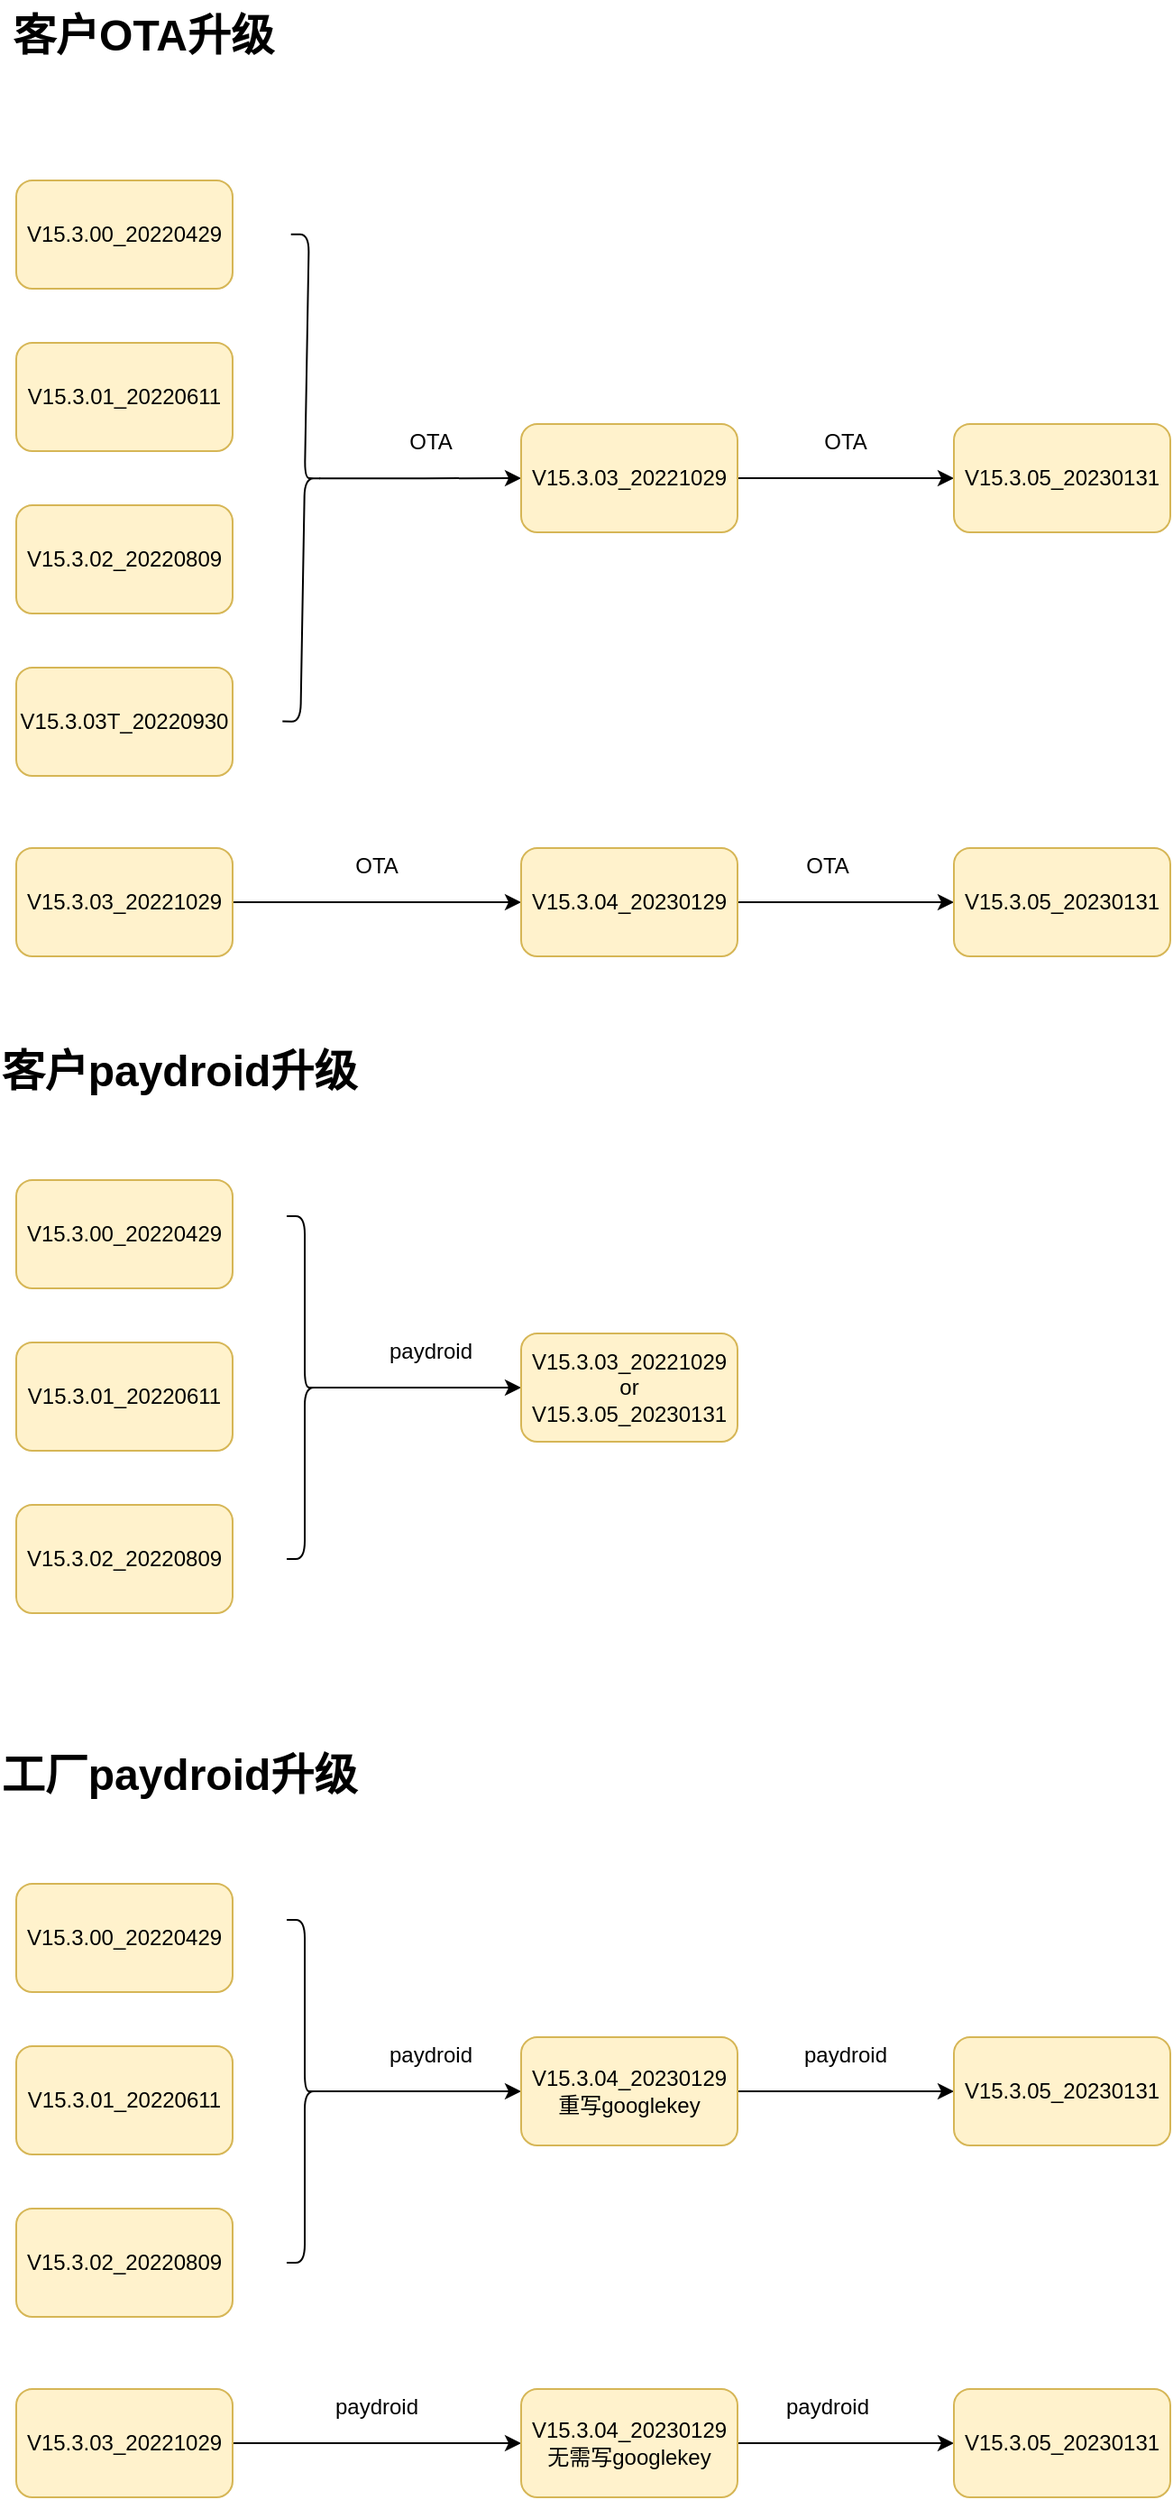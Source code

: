 <mxfile version="12.2.4" pages="1"><diagram id="wri8QsH6kApLC_r7IAyv" name="Page-1"><mxGraphModel dx="760" dy="558" grid="1" gridSize="10" guides="1" tooltips="1" connect="1" arrows="1" fold="1" page="1" pageScale="1" pageWidth="827" pageHeight="1169" math="0" shadow="0"><root><mxCell id="0"/><mxCell id="1" parent="0"/><mxCell id="CPr5rg_sAlH_-hgmz-C2-1" value="V15.3.00_20220429" style="rounded=1;whiteSpace=wrap;html=1;fillColor=#fff2cc;strokeColor=#d6b656;" parent="1" vertex="1"><mxGeometry x="50" y="120" width="120" height="60" as="geometry"/></mxCell><mxCell id="CPr5rg_sAlH_-hgmz-C2-4" value="V15.3.02_20220809" style="rounded=1;whiteSpace=wrap;html=1;fillColor=#fff2cc;strokeColor=#d6b656;" parent="1" vertex="1"><mxGeometry x="50" y="300" width="120" height="60" as="geometry"/></mxCell><mxCell id="CPr5rg_sAlH_-hgmz-C2-5" value="V15.3.01_20220611" style="rounded=1;whiteSpace=wrap;html=1;fillColor=#fff2cc;strokeColor=#d6b656;" parent="1" vertex="1"><mxGeometry x="50" y="210" width="120" height="60" as="geometry"/></mxCell><mxCell id="CPr5rg_sAlH_-hgmz-C2-8" style="edgeStyle=orthogonalEdgeStyle;rounded=0;orthogonalLoop=1;jettySize=auto;html=1;exitX=0.1;exitY=0.5;exitDx=0;exitDy=0;exitPerimeter=0;" parent="1" source="CPr5rg_sAlH_-hgmz-C2-6" target="CPr5rg_sAlH_-hgmz-C2-7" edge="1"><mxGeometry relative="1" as="geometry"/></mxCell><mxCell id="CPr5rg_sAlH_-hgmz-C2-6" value="" style="shape=curlyBracket;whiteSpace=wrap;html=1;rounded=1;direction=west;rotation=1;" parent="1" vertex="1"><mxGeometry x="200" y="150" width="20" height="270" as="geometry"/></mxCell><mxCell id="CPr5rg_sAlH_-hgmz-C2-14" style="edgeStyle=orthogonalEdgeStyle;rounded=0;orthogonalLoop=1;jettySize=auto;html=1;exitX=1;exitY=0.5;exitDx=0;exitDy=0;" parent="1" source="CPr5rg_sAlH_-hgmz-C2-7" target="CPr5rg_sAlH_-hgmz-C2-13" edge="1"><mxGeometry relative="1" as="geometry"/></mxCell><mxCell id="CPr5rg_sAlH_-hgmz-C2-7" value="V15.3.03_20221029" style="rounded=1;whiteSpace=wrap;html=1;fillColor=#fff2cc;strokeColor=#d6b656;" parent="1" vertex="1"><mxGeometry x="330" y="255" width="120" height="60" as="geometry"/></mxCell><mxCell id="CPr5rg_sAlH_-hgmz-C2-9" value="客户OTA升级" style="text;strokeColor=none;fillColor=none;html=1;fontSize=24;fontStyle=1;verticalAlign=middle;align=center;" parent="1" vertex="1"><mxGeometry x="70" y="20" width="100" height="40" as="geometry"/></mxCell><mxCell id="CPr5rg_sAlH_-hgmz-C2-12" value="OTA" style="text;html=1;strokeColor=none;fillColor=none;align=center;verticalAlign=middle;whiteSpace=wrap;rounded=0;" parent="1" vertex="1"><mxGeometry x="260" y="255" width="40" height="20" as="geometry"/></mxCell><mxCell id="CPr5rg_sAlH_-hgmz-C2-13" value="V15.3.05_20230131" style="rounded=1;whiteSpace=wrap;html=1;fillColor=#fff2cc;strokeColor=#d6b656;" parent="1" vertex="1"><mxGeometry x="570" y="255" width="120" height="60" as="geometry"/></mxCell><mxCell id="CPr5rg_sAlH_-hgmz-C2-15" value="OTA" style="text;html=1;strokeColor=none;fillColor=none;align=center;verticalAlign=middle;whiteSpace=wrap;rounded=0;" parent="1" vertex="1"><mxGeometry x="490" y="255" width="40" height="20" as="geometry"/></mxCell><mxCell id="CPr5rg_sAlH_-hgmz-C2-16" value="V15.3.00_20220429" style="rounded=1;whiteSpace=wrap;html=1;fillColor=#fff2cc;strokeColor=#d6b656;" parent="1" vertex="1"><mxGeometry x="50" y="674" width="120" height="60" as="geometry"/></mxCell><mxCell id="CPr5rg_sAlH_-hgmz-C2-17" value="V15.3.02_20220809" style="rounded=1;whiteSpace=wrap;html=1;fillColor=#fff2cc;strokeColor=#d6b656;" parent="1" vertex="1"><mxGeometry x="50" y="854" width="120" height="60" as="geometry"/></mxCell><mxCell id="CPr5rg_sAlH_-hgmz-C2-18" value="V15.3.01_20220611" style="rounded=1;whiteSpace=wrap;html=1;fillColor=#fff2cc;strokeColor=#d6b656;" parent="1" vertex="1"><mxGeometry x="50" y="764" width="120" height="60" as="geometry"/></mxCell><mxCell id="CPr5rg_sAlH_-hgmz-C2-19" style="edgeStyle=orthogonalEdgeStyle;rounded=0;orthogonalLoop=1;jettySize=auto;html=1;exitX=0.1;exitY=0.5;exitDx=0;exitDy=0;exitPerimeter=0;" parent="1" source="CPr5rg_sAlH_-hgmz-C2-20" target="CPr5rg_sAlH_-hgmz-C2-22" edge="1"><mxGeometry relative="1" as="geometry"/></mxCell><mxCell id="CPr5rg_sAlH_-hgmz-C2-20" value="" style="shape=curlyBracket;whiteSpace=wrap;html=1;rounded=1;direction=west;" parent="1" vertex="1"><mxGeometry x="200" y="694" width="20" height="190" as="geometry"/></mxCell><mxCell id="CPr5rg_sAlH_-hgmz-C2-22" value="V15.3.03_20221029&lt;br&gt;or&lt;br&gt;V15.3.05_20230131" style="rounded=1;whiteSpace=wrap;html=1;fillColor=#fff2cc;strokeColor=#d6b656;" parent="1" vertex="1"><mxGeometry x="330" y="759" width="120" height="60" as="geometry"/></mxCell><mxCell id="CPr5rg_sAlH_-hgmz-C2-23" value="客户paydroid升级" style="text;strokeColor=none;fillColor=none;html=1;fontSize=24;fontStyle=1;verticalAlign=middle;align=center;" parent="1" vertex="1"><mxGeometry x="90" y="594" width="100" height="40" as="geometry"/></mxCell><mxCell id="CPr5rg_sAlH_-hgmz-C2-24" value="paydroid" style="text;html=1;strokeColor=none;fillColor=none;align=center;verticalAlign=middle;whiteSpace=wrap;rounded=0;" parent="1" vertex="1"><mxGeometry x="260" y="759" width="40" height="20" as="geometry"/></mxCell><mxCell id="CPr5rg_sAlH_-hgmz-C2-27" value="V15.3.00_20220429" style="rounded=1;whiteSpace=wrap;html=1;fillColor=#fff2cc;strokeColor=#d6b656;" parent="1" vertex="1"><mxGeometry x="50" y="1064" width="120" height="60" as="geometry"/></mxCell><mxCell id="CPr5rg_sAlH_-hgmz-C2-28" value="V15.3.02_20220809" style="rounded=1;whiteSpace=wrap;html=1;fillColor=#fff2cc;strokeColor=#d6b656;" parent="1" vertex="1"><mxGeometry x="50" y="1244" width="120" height="60" as="geometry"/></mxCell><mxCell id="CPr5rg_sAlH_-hgmz-C2-29" value="V15.3.01_20220611" style="rounded=1;whiteSpace=wrap;html=1;fillColor=#fff2cc;strokeColor=#d6b656;" parent="1" vertex="1"><mxGeometry x="50" y="1154" width="120" height="60" as="geometry"/></mxCell><mxCell id="CPr5rg_sAlH_-hgmz-C2-30" style="edgeStyle=orthogonalEdgeStyle;rounded=0;orthogonalLoop=1;jettySize=auto;html=1;exitX=0.1;exitY=0.5;exitDx=0;exitDy=0;exitPerimeter=0;" parent="1" source="CPr5rg_sAlH_-hgmz-C2-31" target="CPr5rg_sAlH_-hgmz-C2-33" edge="1"><mxGeometry relative="1" as="geometry"/></mxCell><mxCell id="CPr5rg_sAlH_-hgmz-C2-31" value="" style="shape=curlyBracket;whiteSpace=wrap;html=1;rounded=1;direction=west;" parent="1" vertex="1"><mxGeometry x="200" y="1084" width="20" height="190" as="geometry"/></mxCell><mxCell id="CPr5rg_sAlH_-hgmz-C2-32" style="edgeStyle=orthogonalEdgeStyle;rounded=0;orthogonalLoop=1;jettySize=auto;html=1;exitX=1;exitY=0.5;exitDx=0;exitDy=0;" parent="1" source="CPr5rg_sAlH_-hgmz-C2-33" target="CPr5rg_sAlH_-hgmz-C2-36" edge="1"><mxGeometry relative="1" as="geometry"/></mxCell><mxCell id="CPr5rg_sAlH_-hgmz-C2-33" value="V15.3.04_20230129&lt;br&gt;重写googlekey" style="rounded=1;whiteSpace=wrap;html=1;fillColor=#fff2cc;strokeColor=#d6b656;" parent="1" vertex="1"><mxGeometry x="330" y="1149" width="120" height="60" as="geometry"/></mxCell><mxCell id="CPr5rg_sAlH_-hgmz-C2-34" value="工厂paydroid升级" style="text;strokeColor=none;fillColor=none;html=1;fontSize=24;fontStyle=1;verticalAlign=middle;align=center;" parent="1" vertex="1"><mxGeometry x="90" y="984" width="100" height="40" as="geometry"/></mxCell><mxCell id="CPr5rg_sAlH_-hgmz-C2-35" value="paydroid" style="text;html=1;strokeColor=none;fillColor=none;align=center;verticalAlign=middle;whiteSpace=wrap;rounded=0;" parent="1" vertex="1"><mxGeometry x="260" y="1149" width="40" height="20" as="geometry"/></mxCell><mxCell id="CPr5rg_sAlH_-hgmz-C2-36" value="V15.3.05_20230131" style="rounded=1;whiteSpace=wrap;html=1;fillColor=#fff2cc;strokeColor=#d6b656;" parent="1" vertex="1"><mxGeometry x="570" y="1149" width="120" height="60" as="geometry"/></mxCell><mxCell id="CPr5rg_sAlH_-hgmz-C2-37" value="paydroid" style="text;html=1;strokeColor=none;fillColor=none;align=center;verticalAlign=middle;whiteSpace=wrap;rounded=0;" parent="1" vertex="1"><mxGeometry x="490" y="1149" width="40" height="20" as="geometry"/></mxCell><mxCell id="CPr5rg_sAlH_-hgmz-C2-42" style="edgeStyle=orthogonalEdgeStyle;rounded=0;orthogonalLoop=1;jettySize=auto;html=1;exitX=1;exitY=0.5;exitDx=0;exitDy=0;entryX=0;entryY=0.5;entryDx=0;entryDy=0;" parent="1" source="CPr5rg_sAlH_-hgmz-C2-40" target="CPr5rg_sAlH_-hgmz-C2-41" edge="1"><mxGeometry relative="1" as="geometry"/></mxCell><mxCell id="CPr5rg_sAlH_-hgmz-C2-40" value="V15.3.03_20221029" style="rounded=1;whiteSpace=wrap;html=1;fillColor=#fff2cc;strokeColor=#d6b656;" parent="1" vertex="1"><mxGeometry x="50" y="1344" width="120" height="60" as="geometry"/></mxCell><mxCell id="CPr5rg_sAlH_-hgmz-C2-47" style="edgeStyle=orthogonalEdgeStyle;rounded=0;orthogonalLoop=1;jettySize=auto;html=1;exitX=1;exitY=0.5;exitDx=0;exitDy=0;entryX=0;entryY=0.5;entryDx=0;entryDy=0;" parent="1" source="CPr5rg_sAlH_-hgmz-C2-41" target="CPr5rg_sAlH_-hgmz-C2-44" edge="1"><mxGeometry relative="1" as="geometry"/></mxCell><mxCell id="CPr5rg_sAlH_-hgmz-C2-41" value="V15.3.04_20230129&lt;br&gt;无需写googlekey" style="rounded=1;whiteSpace=wrap;html=1;fillColor=#fff2cc;strokeColor=#d6b656;" parent="1" vertex="1"><mxGeometry x="330" y="1344" width="120" height="60" as="geometry"/></mxCell><mxCell id="CPr5rg_sAlH_-hgmz-C2-43" value="paydroid" style="text;html=1;strokeColor=none;fillColor=none;align=center;verticalAlign=middle;whiteSpace=wrap;rounded=0;" parent="1" vertex="1"><mxGeometry x="230" y="1344" width="40" height="20" as="geometry"/></mxCell><mxCell id="CPr5rg_sAlH_-hgmz-C2-44" value="V15.3.05_20230131" style="rounded=1;whiteSpace=wrap;html=1;fillColor=#fff2cc;strokeColor=#d6b656;" parent="1" vertex="1"><mxGeometry x="570" y="1344" width="120" height="60" as="geometry"/></mxCell><mxCell id="CPr5rg_sAlH_-hgmz-C2-45" value="paydroid" style="text;html=1;strokeColor=none;fillColor=none;align=center;verticalAlign=middle;whiteSpace=wrap;rounded=0;" parent="1" vertex="1"><mxGeometry x="480" y="1344" width="40" height="20" as="geometry"/></mxCell><mxCell id="QcuW_uJb-cqK6BwBqK7M-1" style="edgeStyle=orthogonalEdgeStyle;rounded=0;orthogonalLoop=1;jettySize=auto;html=1;exitX=1;exitY=0.5;exitDx=0;exitDy=0;entryX=0;entryY=0.5;entryDx=0;entryDy=0;" parent="1" source="QcuW_uJb-cqK6BwBqK7M-2" target="QcuW_uJb-cqK6BwBqK7M-4" edge="1"><mxGeometry relative="1" as="geometry"/></mxCell><mxCell id="QcuW_uJb-cqK6BwBqK7M-2" value="V15.3.03_20221029" style="rounded=1;whiteSpace=wrap;html=1;fillColor=#fff2cc;strokeColor=#d6b656;" parent="1" vertex="1"><mxGeometry x="50" y="490" width="120" height="60" as="geometry"/></mxCell><mxCell id="QcuW_uJb-cqK6BwBqK7M-3" style="edgeStyle=orthogonalEdgeStyle;rounded=0;orthogonalLoop=1;jettySize=auto;html=1;exitX=1;exitY=0.5;exitDx=0;exitDy=0;entryX=0;entryY=0.5;entryDx=0;entryDy=0;" parent="1" source="QcuW_uJb-cqK6BwBqK7M-4" target="QcuW_uJb-cqK6BwBqK7M-6" edge="1"><mxGeometry relative="1" as="geometry"/></mxCell><mxCell id="QcuW_uJb-cqK6BwBqK7M-4" value="V15.3.04_20230129" style="rounded=1;whiteSpace=wrap;html=1;fillColor=#fff2cc;strokeColor=#d6b656;" parent="1" vertex="1"><mxGeometry x="330" y="490" width="120" height="60" as="geometry"/></mxCell><mxCell id="QcuW_uJb-cqK6BwBqK7M-5" value="OTA" style="text;html=1;strokeColor=none;fillColor=none;align=center;verticalAlign=middle;whiteSpace=wrap;rounded=0;" parent="1" vertex="1"><mxGeometry x="230" y="490" width="40" height="20" as="geometry"/></mxCell><mxCell id="QcuW_uJb-cqK6BwBqK7M-6" value="V15.3.05_20230131" style="rounded=1;whiteSpace=wrap;html=1;fillColor=#fff2cc;strokeColor=#d6b656;" parent="1" vertex="1"><mxGeometry x="570" y="490" width="120" height="60" as="geometry"/></mxCell><mxCell id="QcuW_uJb-cqK6BwBqK7M-7" value="OTA" style="text;html=1;strokeColor=none;fillColor=none;align=center;verticalAlign=middle;whiteSpace=wrap;rounded=0;" parent="1" vertex="1"><mxGeometry x="480" y="490" width="40" height="20" as="geometry"/></mxCell><mxCell id="2" value="V15.3.03T_20220930" style="rounded=1;whiteSpace=wrap;html=1;fillColor=#fff2cc;strokeColor=#d6b656;" vertex="1" parent="1"><mxGeometry x="50" y="390" width="120" height="60" as="geometry"/></mxCell></root></mxGraphModel></diagram></mxfile>
